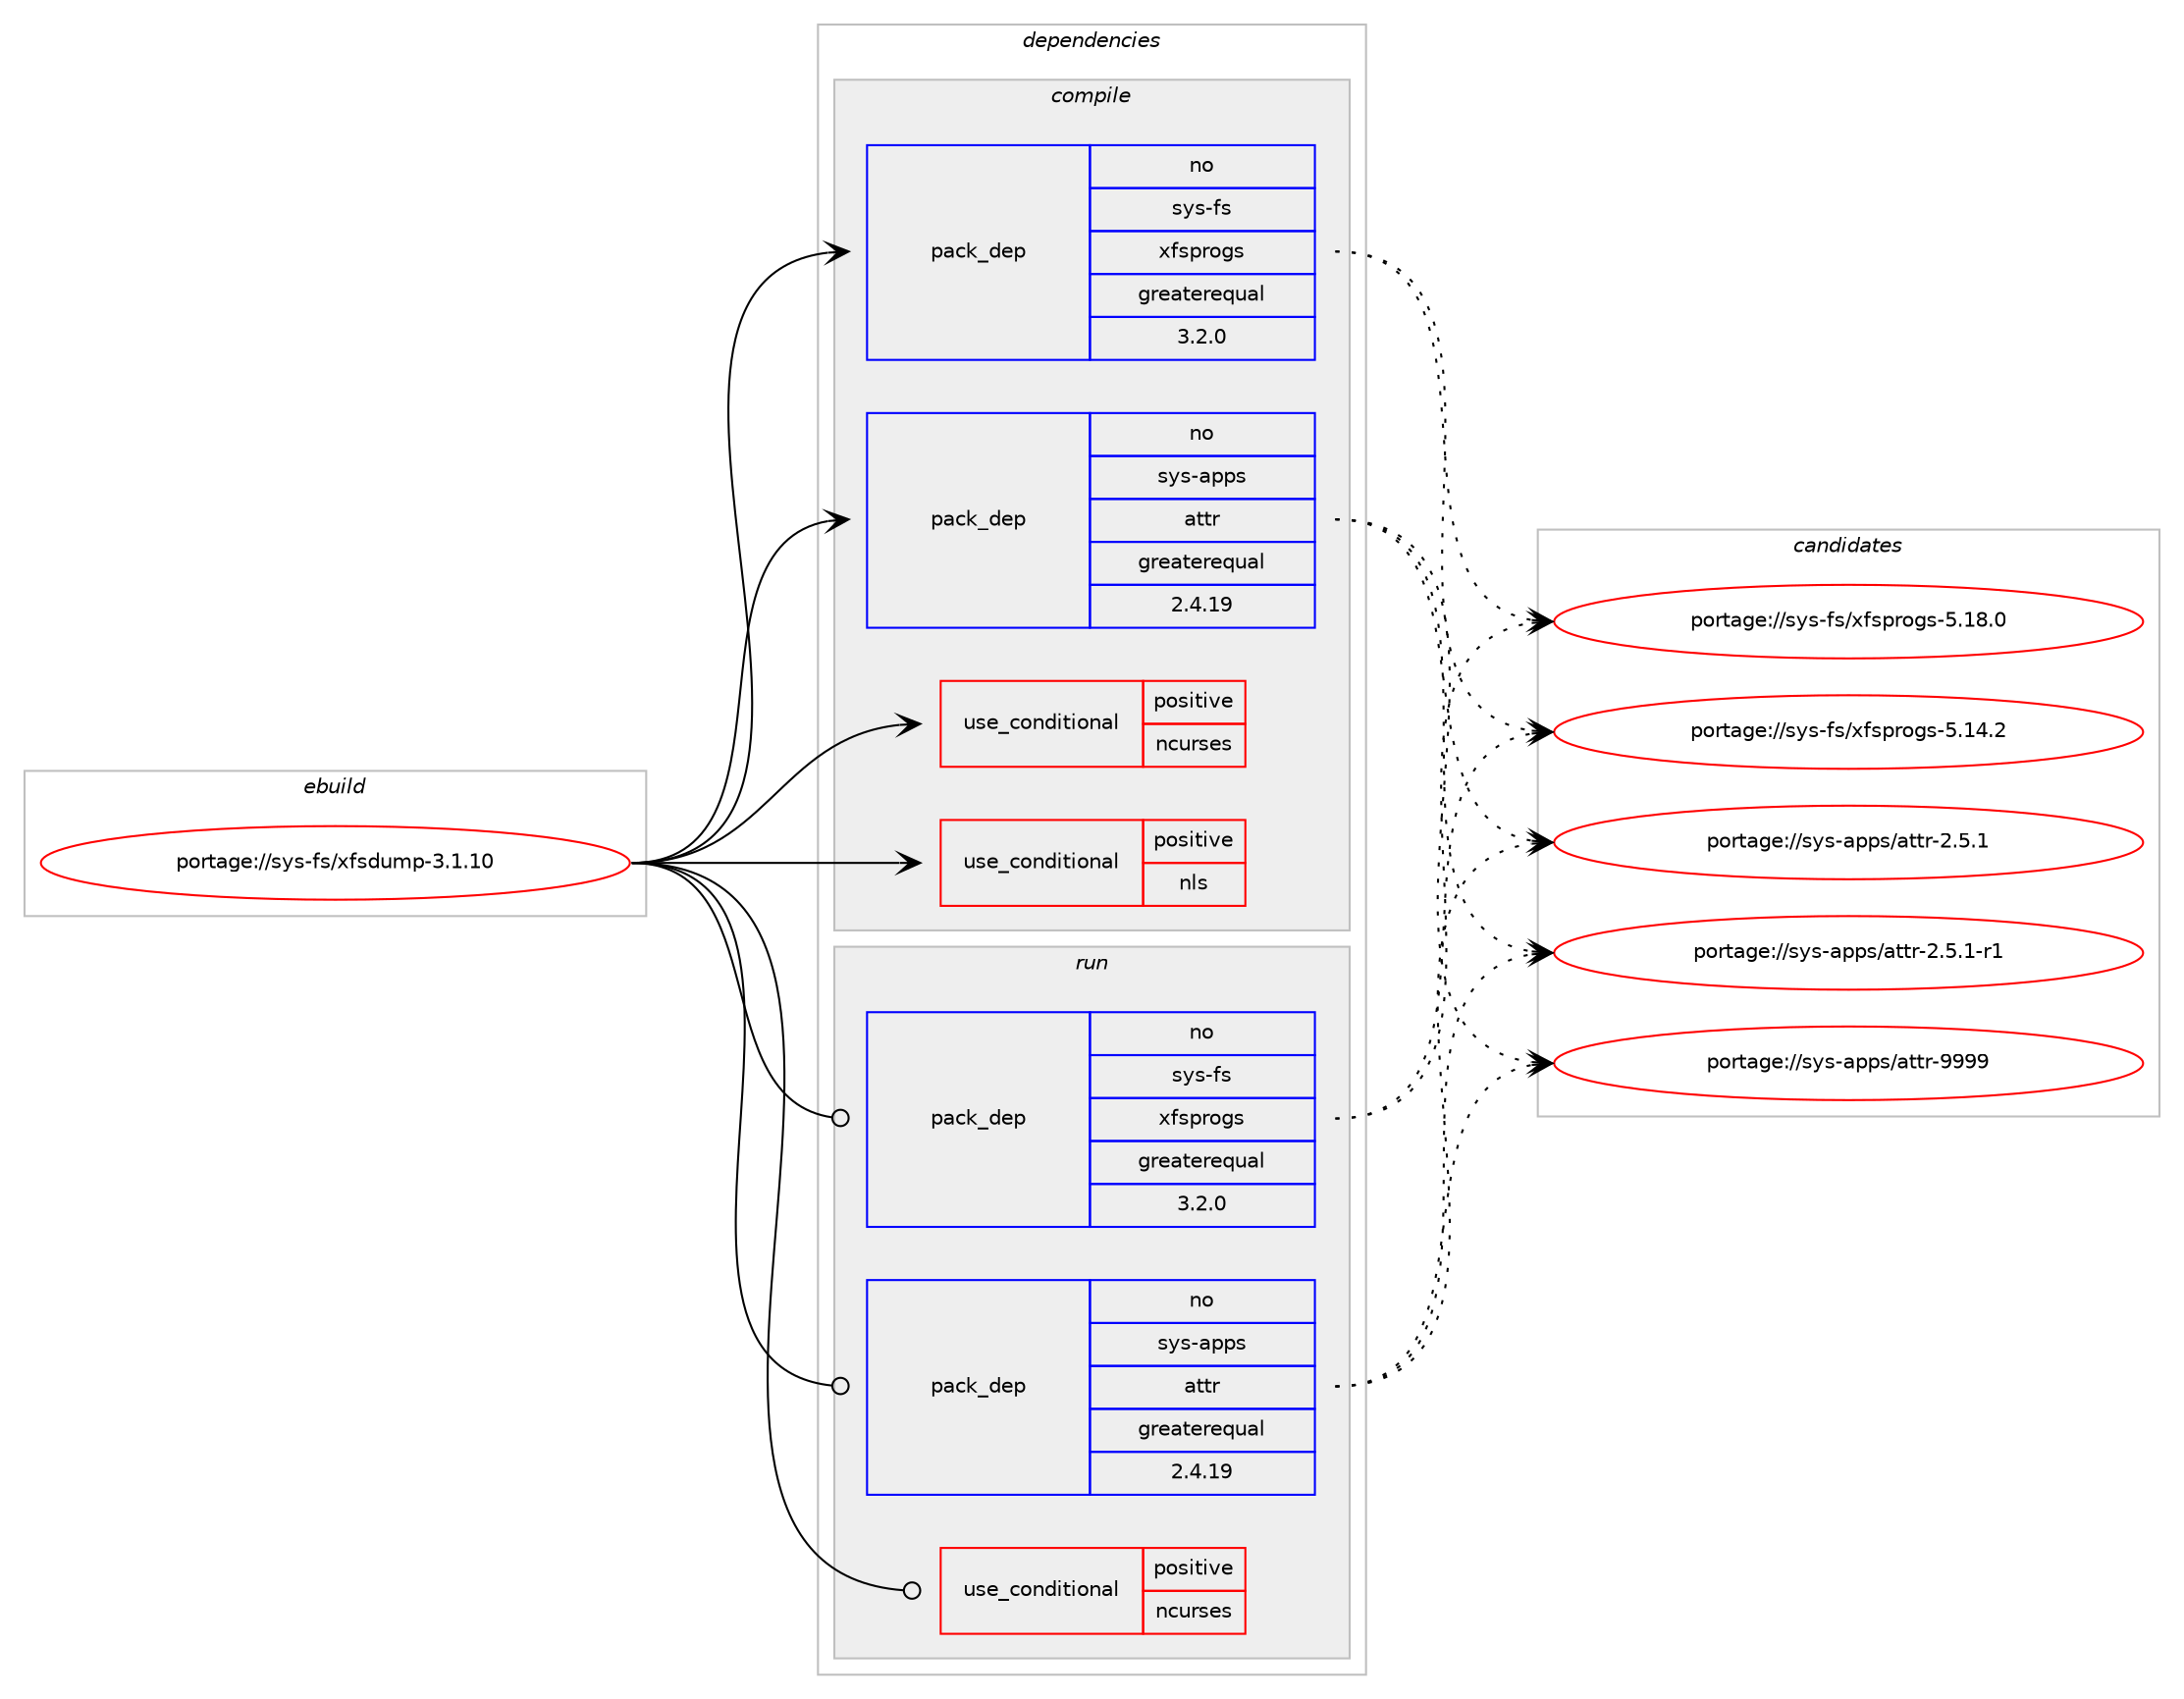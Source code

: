 digraph prolog {

# *************
# Graph options
# *************

newrank=true;
concentrate=true;
compound=true;
graph [rankdir=LR,fontname=Helvetica,fontsize=10,ranksep=1.5];#, ranksep=2.5, nodesep=0.2];
edge  [arrowhead=vee];
node  [fontname=Helvetica,fontsize=10];

# **********
# The ebuild
# **********

subgraph cluster_leftcol {
color=gray;
rank=same;
label=<<i>ebuild</i>>;
id [label="portage://sys-fs/xfsdump-3.1.10", color=red, width=4, href="../sys-fs/xfsdump-3.1.10.svg"];
}

# ****************
# The dependencies
# ****************

subgraph cluster_midcol {
color=gray;
label=<<i>dependencies</i>>;
subgraph cluster_compile {
fillcolor="#eeeeee";
style=filled;
label=<<i>compile</i>>;
subgraph cond2648 {
dependency4886 [label=<<TABLE BORDER="0" CELLBORDER="1" CELLSPACING="0" CELLPADDING="4"><TR><TD ROWSPAN="3" CELLPADDING="10">use_conditional</TD></TR><TR><TD>positive</TD></TR><TR><TD>ncurses</TD></TR></TABLE>>, shape=none, color=red];
# *** BEGIN UNKNOWN DEPENDENCY TYPE (TODO) ***
# dependency4886 -> package_dependency(portage://sys-fs/xfsdump-3.1.10,install,no,sys-libs,ncurses,none,[,,],any_same_slot,[])
# *** END UNKNOWN DEPENDENCY TYPE (TODO) ***

}
id:e -> dependency4886:w [weight=20,style="solid",arrowhead="vee"];
subgraph cond2649 {
dependency4887 [label=<<TABLE BORDER="0" CELLBORDER="1" CELLSPACING="0" CELLPADDING="4"><TR><TD ROWSPAN="3" CELLPADDING="10">use_conditional</TD></TR><TR><TD>positive</TD></TR><TR><TD>nls</TD></TR></TABLE>>, shape=none, color=red];
# *** BEGIN UNKNOWN DEPENDENCY TYPE (TODO) ***
# dependency4887 -> package_dependency(portage://sys-fs/xfsdump-3.1.10,install,no,sys-devel,gettext,none,[,,],[],[])
# *** END UNKNOWN DEPENDENCY TYPE (TODO) ***

}
id:e -> dependency4887:w [weight=20,style="solid",arrowhead="vee"];
subgraph pack2213 {
dependency4888 [label=<<TABLE BORDER="0" CELLBORDER="1" CELLSPACING="0" CELLPADDING="4" WIDTH="220"><TR><TD ROWSPAN="6" CELLPADDING="30">pack_dep</TD></TR><TR><TD WIDTH="110">no</TD></TR><TR><TD>sys-apps</TD></TR><TR><TD>attr</TD></TR><TR><TD>greaterequal</TD></TR><TR><TD>2.4.19</TD></TR></TABLE>>, shape=none, color=blue];
}
id:e -> dependency4888:w [weight=20,style="solid",arrowhead="vee"];
# *** BEGIN UNKNOWN DEPENDENCY TYPE (TODO) ***
# id -> package_dependency(portage://sys-fs/xfsdump-3.1.10,install,no,sys-apps,util-linux,none,[,,],[],[])
# *** END UNKNOWN DEPENDENCY TYPE (TODO) ***

# *** BEGIN UNKNOWN DEPENDENCY TYPE (TODO) ***
# id -> package_dependency(portage://sys-fs/xfsdump-3.1.10,install,no,sys-fs,e2fsprogs,none,[,,],[],[])
# *** END UNKNOWN DEPENDENCY TYPE (TODO) ***

subgraph pack2214 {
dependency4889 [label=<<TABLE BORDER="0" CELLBORDER="1" CELLSPACING="0" CELLPADDING="4" WIDTH="220"><TR><TD ROWSPAN="6" CELLPADDING="30">pack_dep</TD></TR><TR><TD WIDTH="110">no</TD></TR><TR><TD>sys-fs</TD></TR><TR><TD>xfsprogs</TD></TR><TR><TD>greaterequal</TD></TR><TR><TD>3.2.0</TD></TR></TABLE>>, shape=none, color=blue];
}
id:e -> dependency4889:w [weight=20,style="solid",arrowhead="vee"];
}
subgraph cluster_compileandrun {
fillcolor="#eeeeee";
style=filled;
label=<<i>compile and run</i>>;
}
subgraph cluster_run {
fillcolor="#eeeeee";
style=filled;
label=<<i>run</i>>;
subgraph cond2650 {
dependency4890 [label=<<TABLE BORDER="0" CELLBORDER="1" CELLSPACING="0" CELLPADDING="4"><TR><TD ROWSPAN="3" CELLPADDING="10">use_conditional</TD></TR><TR><TD>positive</TD></TR><TR><TD>ncurses</TD></TR></TABLE>>, shape=none, color=red];
# *** BEGIN UNKNOWN DEPENDENCY TYPE (TODO) ***
# dependency4890 -> package_dependency(portage://sys-fs/xfsdump-3.1.10,run,no,sys-libs,ncurses,none,[,,],any_same_slot,[])
# *** END UNKNOWN DEPENDENCY TYPE (TODO) ***

}
id:e -> dependency4890:w [weight=20,style="solid",arrowhead="odot"];
subgraph pack2215 {
dependency4891 [label=<<TABLE BORDER="0" CELLBORDER="1" CELLSPACING="0" CELLPADDING="4" WIDTH="220"><TR><TD ROWSPAN="6" CELLPADDING="30">pack_dep</TD></TR><TR><TD WIDTH="110">no</TD></TR><TR><TD>sys-apps</TD></TR><TR><TD>attr</TD></TR><TR><TD>greaterequal</TD></TR><TR><TD>2.4.19</TD></TR></TABLE>>, shape=none, color=blue];
}
id:e -> dependency4891:w [weight=20,style="solid",arrowhead="odot"];
# *** BEGIN UNKNOWN DEPENDENCY TYPE (TODO) ***
# id -> package_dependency(portage://sys-fs/xfsdump-3.1.10,run,no,sys-apps,util-linux,none,[,,],[],[])
# *** END UNKNOWN DEPENDENCY TYPE (TODO) ***

# *** BEGIN UNKNOWN DEPENDENCY TYPE (TODO) ***
# id -> package_dependency(portage://sys-fs/xfsdump-3.1.10,run,no,sys-fs,e2fsprogs,none,[,,],[],[])
# *** END UNKNOWN DEPENDENCY TYPE (TODO) ***

subgraph pack2216 {
dependency4892 [label=<<TABLE BORDER="0" CELLBORDER="1" CELLSPACING="0" CELLPADDING="4" WIDTH="220"><TR><TD ROWSPAN="6" CELLPADDING="30">pack_dep</TD></TR><TR><TD WIDTH="110">no</TD></TR><TR><TD>sys-fs</TD></TR><TR><TD>xfsprogs</TD></TR><TR><TD>greaterequal</TD></TR><TR><TD>3.2.0</TD></TR></TABLE>>, shape=none, color=blue];
}
id:e -> dependency4892:w [weight=20,style="solid",arrowhead="odot"];
}
}

# **************
# The candidates
# **************

subgraph cluster_choices {
rank=same;
color=gray;
label=<<i>candidates</i>>;

subgraph choice2213 {
color=black;
nodesep=1;
choice11512111545971121121154797116116114455046534649 [label="portage://sys-apps/attr-2.5.1", color=red, width=4,href="../sys-apps/attr-2.5.1.svg"];
choice115121115459711211211547971161161144550465346494511449 [label="portage://sys-apps/attr-2.5.1-r1", color=red, width=4,href="../sys-apps/attr-2.5.1-r1.svg"];
choice115121115459711211211547971161161144557575757 [label="portage://sys-apps/attr-9999", color=red, width=4,href="../sys-apps/attr-9999.svg"];
dependency4888:e -> choice11512111545971121121154797116116114455046534649:w [style=dotted,weight="100"];
dependency4888:e -> choice115121115459711211211547971161161144550465346494511449:w [style=dotted,weight="100"];
dependency4888:e -> choice115121115459711211211547971161161144557575757:w [style=dotted,weight="100"];
}
subgraph choice2214 {
color=black;
nodesep=1;
choice115121115451021154712010211511211411110311545534649524650 [label="portage://sys-fs/xfsprogs-5.14.2", color=red, width=4,href="../sys-fs/xfsprogs-5.14.2.svg"];
choice115121115451021154712010211511211411110311545534649564648 [label="portage://sys-fs/xfsprogs-5.18.0", color=red, width=4,href="../sys-fs/xfsprogs-5.18.0.svg"];
dependency4889:e -> choice115121115451021154712010211511211411110311545534649524650:w [style=dotted,weight="100"];
dependency4889:e -> choice115121115451021154712010211511211411110311545534649564648:w [style=dotted,weight="100"];
}
subgraph choice2215 {
color=black;
nodesep=1;
choice11512111545971121121154797116116114455046534649 [label="portage://sys-apps/attr-2.5.1", color=red, width=4,href="../sys-apps/attr-2.5.1.svg"];
choice115121115459711211211547971161161144550465346494511449 [label="portage://sys-apps/attr-2.5.1-r1", color=red, width=4,href="../sys-apps/attr-2.5.1-r1.svg"];
choice115121115459711211211547971161161144557575757 [label="portage://sys-apps/attr-9999", color=red, width=4,href="../sys-apps/attr-9999.svg"];
dependency4891:e -> choice11512111545971121121154797116116114455046534649:w [style=dotted,weight="100"];
dependency4891:e -> choice115121115459711211211547971161161144550465346494511449:w [style=dotted,weight="100"];
dependency4891:e -> choice115121115459711211211547971161161144557575757:w [style=dotted,weight="100"];
}
subgraph choice2216 {
color=black;
nodesep=1;
choice115121115451021154712010211511211411110311545534649524650 [label="portage://sys-fs/xfsprogs-5.14.2", color=red, width=4,href="../sys-fs/xfsprogs-5.14.2.svg"];
choice115121115451021154712010211511211411110311545534649564648 [label="portage://sys-fs/xfsprogs-5.18.0", color=red, width=4,href="../sys-fs/xfsprogs-5.18.0.svg"];
dependency4892:e -> choice115121115451021154712010211511211411110311545534649524650:w [style=dotted,weight="100"];
dependency4892:e -> choice115121115451021154712010211511211411110311545534649564648:w [style=dotted,weight="100"];
}
}

}
